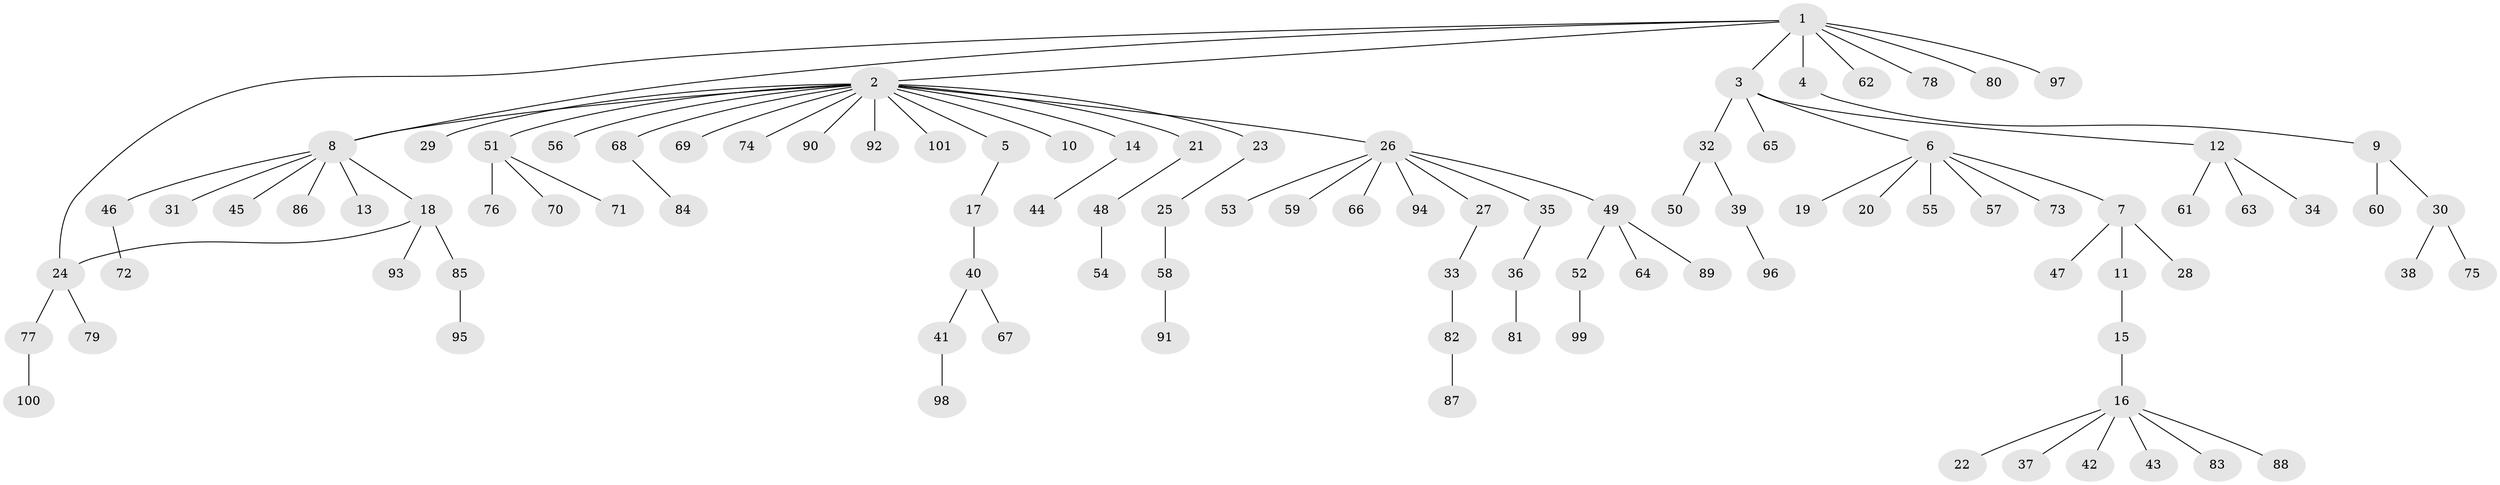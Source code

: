 // Generated by graph-tools (version 1.1) at 2025/01/03/09/25 03:01:44]
// undirected, 101 vertices, 102 edges
graph export_dot {
graph [start="1"]
  node [color=gray90,style=filled];
  1;
  2;
  3;
  4;
  5;
  6;
  7;
  8;
  9;
  10;
  11;
  12;
  13;
  14;
  15;
  16;
  17;
  18;
  19;
  20;
  21;
  22;
  23;
  24;
  25;
  26;
  27;
  28;
  29;
  30;
  31;
  32;
  33;
  34;
  35;
  36;
  37;
  38;
  39;
  40;
  41;
  42;
  43;
  44;
  45;
  46;
  47;
  48;
  49;
  50;
  51;
  52;
  53;
  54;
  55;
  56;
  57;
  58;
  59;
  60;
  61;
  62;
  63;
  64;
  65;
  66;
  67;
  68;
  69;
  70;
  71;
  72;
  73;
  74;
  75;
  76;
  77;
  78;
  79;
  80;
  81;
  82;
  83;
  84;
  85;
  86;
  87;
  88;
  89;
  90;
  91;
  92;
  93;
  94;
  95;
  96;
  97;
  98;
  99;
  100;
  101;
  1 -- 2;
  1 -- 3;
  1 -- 4;
  1 -- 8;
  1 -- 24;
  1 -- 62;
  1 -- 78;
  1 -- 80;
  1 -- 97;
  2 -- 5;
  2 -- 8;
  2 -- 10;
  2 -- 14;
  2 -- 21;
  2 -- 23;
  2 -- 26;
  2 -- 29;
  2 -- 51;
  2 -- 56;
  2 -- 68;
  2 -- 69;
  2 -- 74;
  2 -- 90;
  2 -- 92;
  2 -- 101;
  3 -- 6;
  3 -- 12;
  3 -- 32;
  3 -- 65;
  4 -- 9;
  5 -- 17;
  6 -- 7;
  6 -- 19;
  6 -- 20;
  6 -- 55;
  6 -- 57;
  6 -- 73;
  7 -- 11;
  7 -- 28;
  7 -- 47;
  8 -- 13;
  8 -- 18;
  8 -- 31;
  8 -- 45;
  8 -- 46;
  8 -- 86;
  9 -- 30;
  9 -- 60;
  11 -- 15;
  12 -- 34;
  12 -- 61;
  12 -- 63;
  14 -- 44;
  15 -- 16;
  16 -- 22;
  16 -- 37;
  16 -- 42;
  16 -- 43;
  16 -- 83;
  16 -- 88;
  17 -- 40;
  18 -- 24;
  18 -- 85;
  18 -- 93;
  21 -- 48;
  23 -- 25;
  24 -- 77;
  24 -- 79;
  25 -- 58;
  26 -- 27;
  26 -- 35;
  26 -- 49;
  26 -- 53;
  26 -- 59;
  26 -- 66;
  26 -- 94;
  27 -- 33;
  30 -- 38;
  30 -- 75;
  32 -- 39;
  32 -- 50;
  33 -- 82;
  35 -- 36;
  36 -- 81;
  39 -- 96;
  40 -- 41;
  40 -- 67;
  41 -- 98;
  46 -- 72;
  48 -- 54;
  49 -- 52;
  49 -- 64;
  49 -- 89;
  51 -- 70;
  51 -- 71;
  51 -- 76;
  52 -- 99;
  58 -- 91;
  68 -- 84;
  77 -- 100;
  82 -- 87;
  85 -- 95;
}
